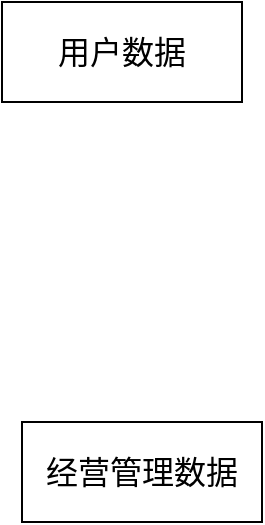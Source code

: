 <mxfile version="17.4.6" type="github">
  <diagram id="prtHgNgQTEPvFCAcTncT" name="Page-1">
    <mxGraphModel dx="2249" dy="794" grid="1" gridSize="10" guides="1" tooltips="1" connect="1" arrows="1" fold="1" page="1" pageScale="1" pageWidth="827" pageHeight="1169" math="0" shadow="0">
      <root>
        <mxCell id="0" />
        <mxCell id="1" parent="0" />
        <mxCell id="5VGHJNEPMofT7HZ-4ChQ-2" value="&lt;font style=&quot;font-size: 16px&quot;&gt;经营管理数据&lt;/font&gt;" style="rounded=0;whiteSpace=wrap;html=1;" vertex="1" parent="1">
          <mxGeometry x="-90" y="390" width="120" height="50" as="geometry" />
        </mxCell>
        <mxCell id="5VGHJNEPMofT7HZ-4ChQ-3" value="&lt;font style=&quot;font-size: 16px&quot;&gt;用户数据&lt;/font&gt;" style="rounded=0;whiteSpace=wrap;html=1;" vertex="1" parent="1">
          <mxGeometry x="-100" y="180" width="120" height="50" as="geometry" />
        </mxCell>
      </root>
    </mxGraphModel>
  </diagram>
</mxfile>
